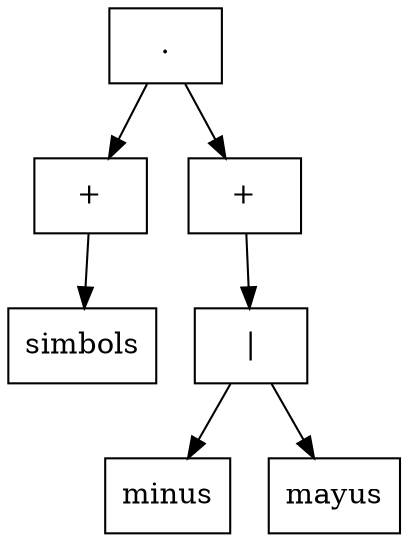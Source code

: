 digraph G{
rankdir=UD
node[shape=box]
concentrate=true
nodo39 [ label ="."];
nodo34 [ label ="+"];
nodo33[label="simbols"];
nodo34->nodo33;
nodo39->nodo34;
nodo38 [ label ="+"];
nodo37 [ label ="|"];
nodo35[label="minus"];
nodo37->nodo35;
nodo36[label="mayus"];
nodo37->nodo36;
nodo38->nodo37;
nodo39->nodo38;

}
